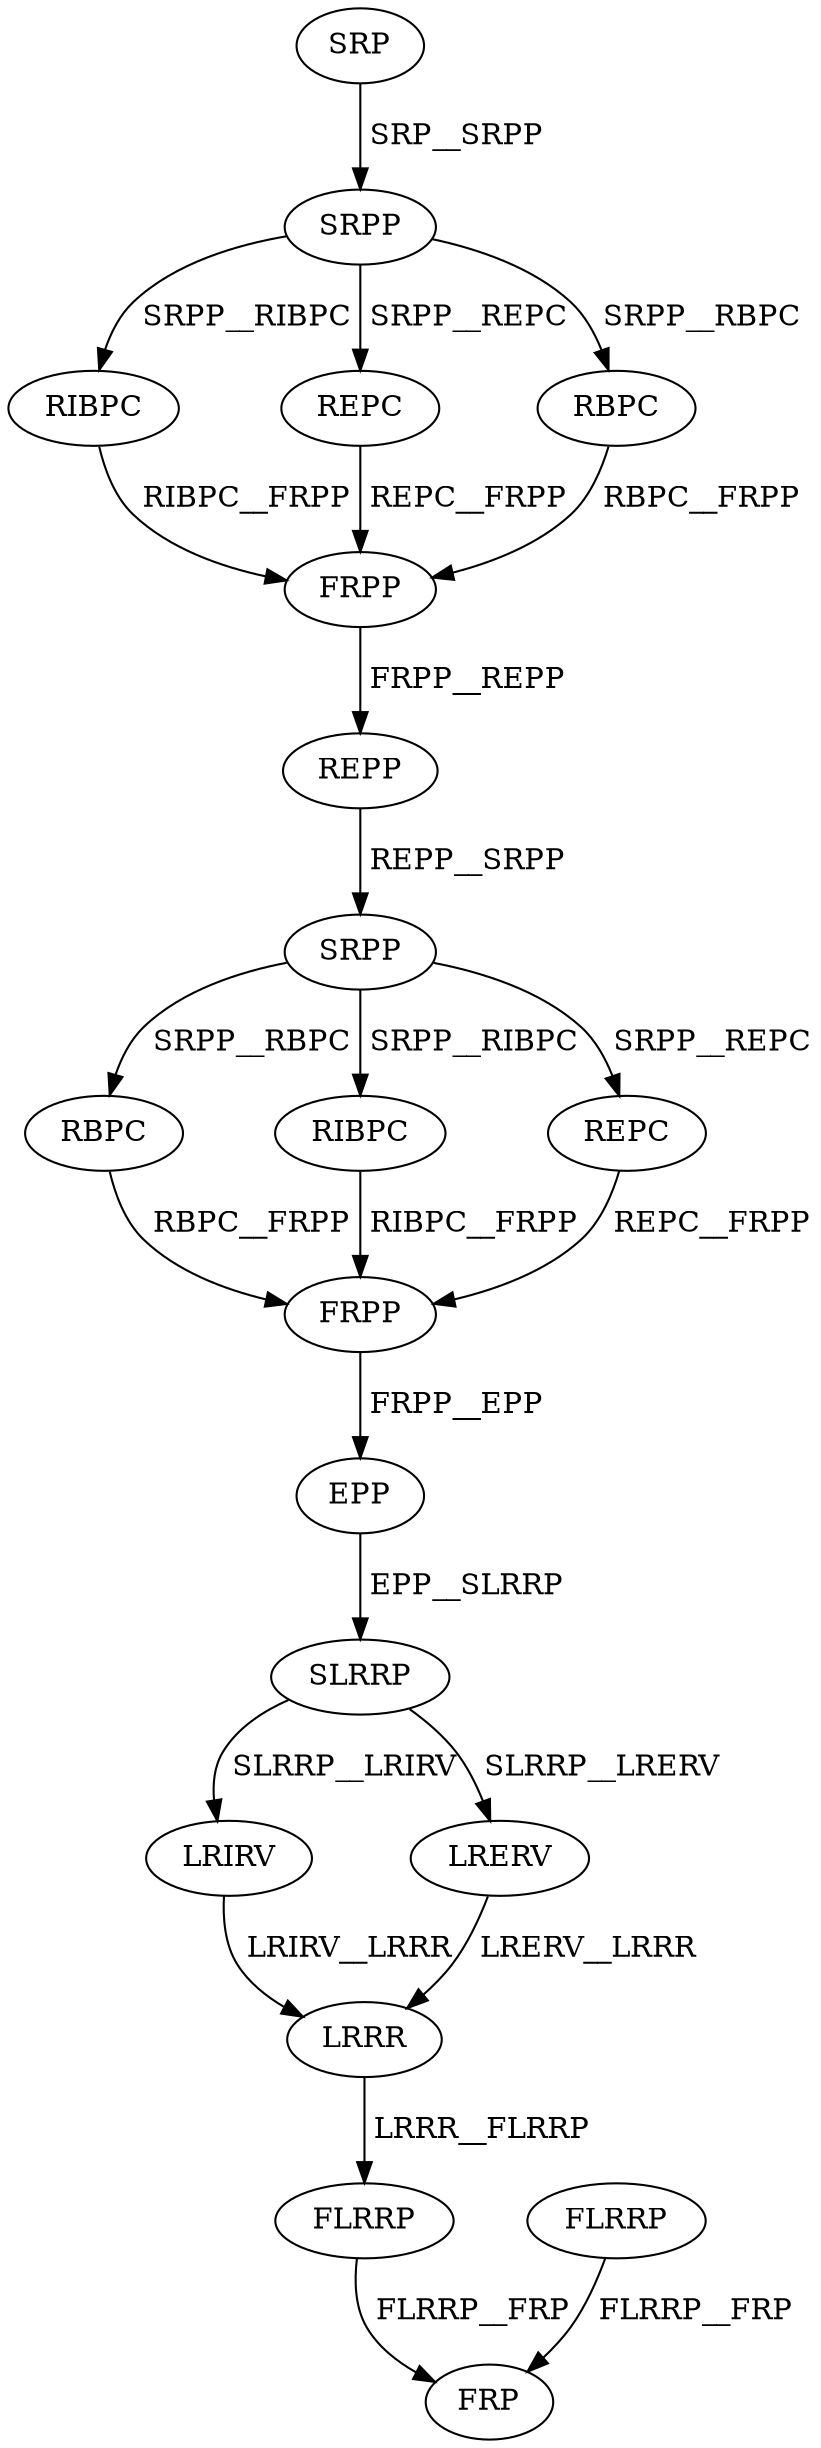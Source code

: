 digraph G { 
1 [label="SRP",color=black,fontcolor=black];
2 [label="SRPP",color=black,fontcolor=black];
3 [label="RIBPC",color=black,fontcolor=black];
4 [label="REPC",color=black,fontcolor=black];
5 [label="RBPC",color=black,fontcolor=black];
6 [label="FRPP",color=black,fontcolor=black];
7 [label="REPP",color=black,fontcolor=black];
8 [label="SRPP",color=black,fontcolor=black];
9 [label="RBPC",color=black,fontcolor=black];
10 [label="RIBPC",color=black,fontcolor=black];
11 [label="REPC",color=black,fontcolor=black];
12 [label="FRPP",color=black,fontcolor=black];
13 [label="EPP",color=black,fontcolor=black];
14 [label="SLRRP",color=black,fontcolor=black];
15 [label="LRIRV",color=black,fontcolor=black];
16 [label="LRERV",color=black,fontcolor=black];
17 [label="FLRRP",color=black,fontcolor=black];
18 [label="LRRR",color=black,fontcolor=black];
19 [label="FLRRP",color=black,fontcolor=black];
20 [label="FRP",color=black,fontcolor=black];
1->2[label=" SRP__SRPP",color=black,fontcolor=black];
2->3[label=" SRPP__RIBPC",color=black,fontcolor=black];
2->4[label=" SRPP__REPC",color=black,fontcolor=black];
2->5[label=" SRPP__RBPC",color=black,fontcolor=black];
3->6[label=" RIBPC__FRPP",color=black,fontcolor=black];
4->6[label=" REPC__FRPP",color=black,fontcolor=black];
5->6[label=" RBPC__FRPP",color=black,fontcolor=black];
6->7[label=" FRPP__REPP",color=black,fontcolor=black];
7->8[label=" REPP__SRPP",color=black,fontcolor=black];
8->9[label=" SRPP__RBPC",color=black,fontcolor=black];
8->10[label=" SRPP__RIBPC",color=black,fontcolor=black];
8->11[label=" SRPP__REPC",color=black,fontcolor=black];
9->12[label=" RBPC__FRPP",color=black,fontcolor=black];
10->12[label=" RIBPC__FRPP",color=black,fontcolor=black];
11->12[label=" REPC__FRPP",color=black,fontcolor=black];
12->13[label=" FRPP__EPP",color=black,fontcolor=black];
13->14[label=" EPP__SLRRP",color=black,fontcolor=black];
14->15[label=" SLRRP__LRIRV",color=black,fontcolor=black];
14->16[label=" SLRRP__LRERV",color=black,fontcolor=black];
15->18[label=" LRIRV__LRRR",color=black,fontcolor=black];
16->18[label=" LRERV__LRRR",color=black,fontcolor=black];
17->20[label=" FLRRP__FRP",color=black,fontcolor=black];
18->19[label=" LRRR__FLRRP",color=black,fontcolor=black];
19->20[label=" FLRRP__FRP",color=black,fontcolor=black];
}
